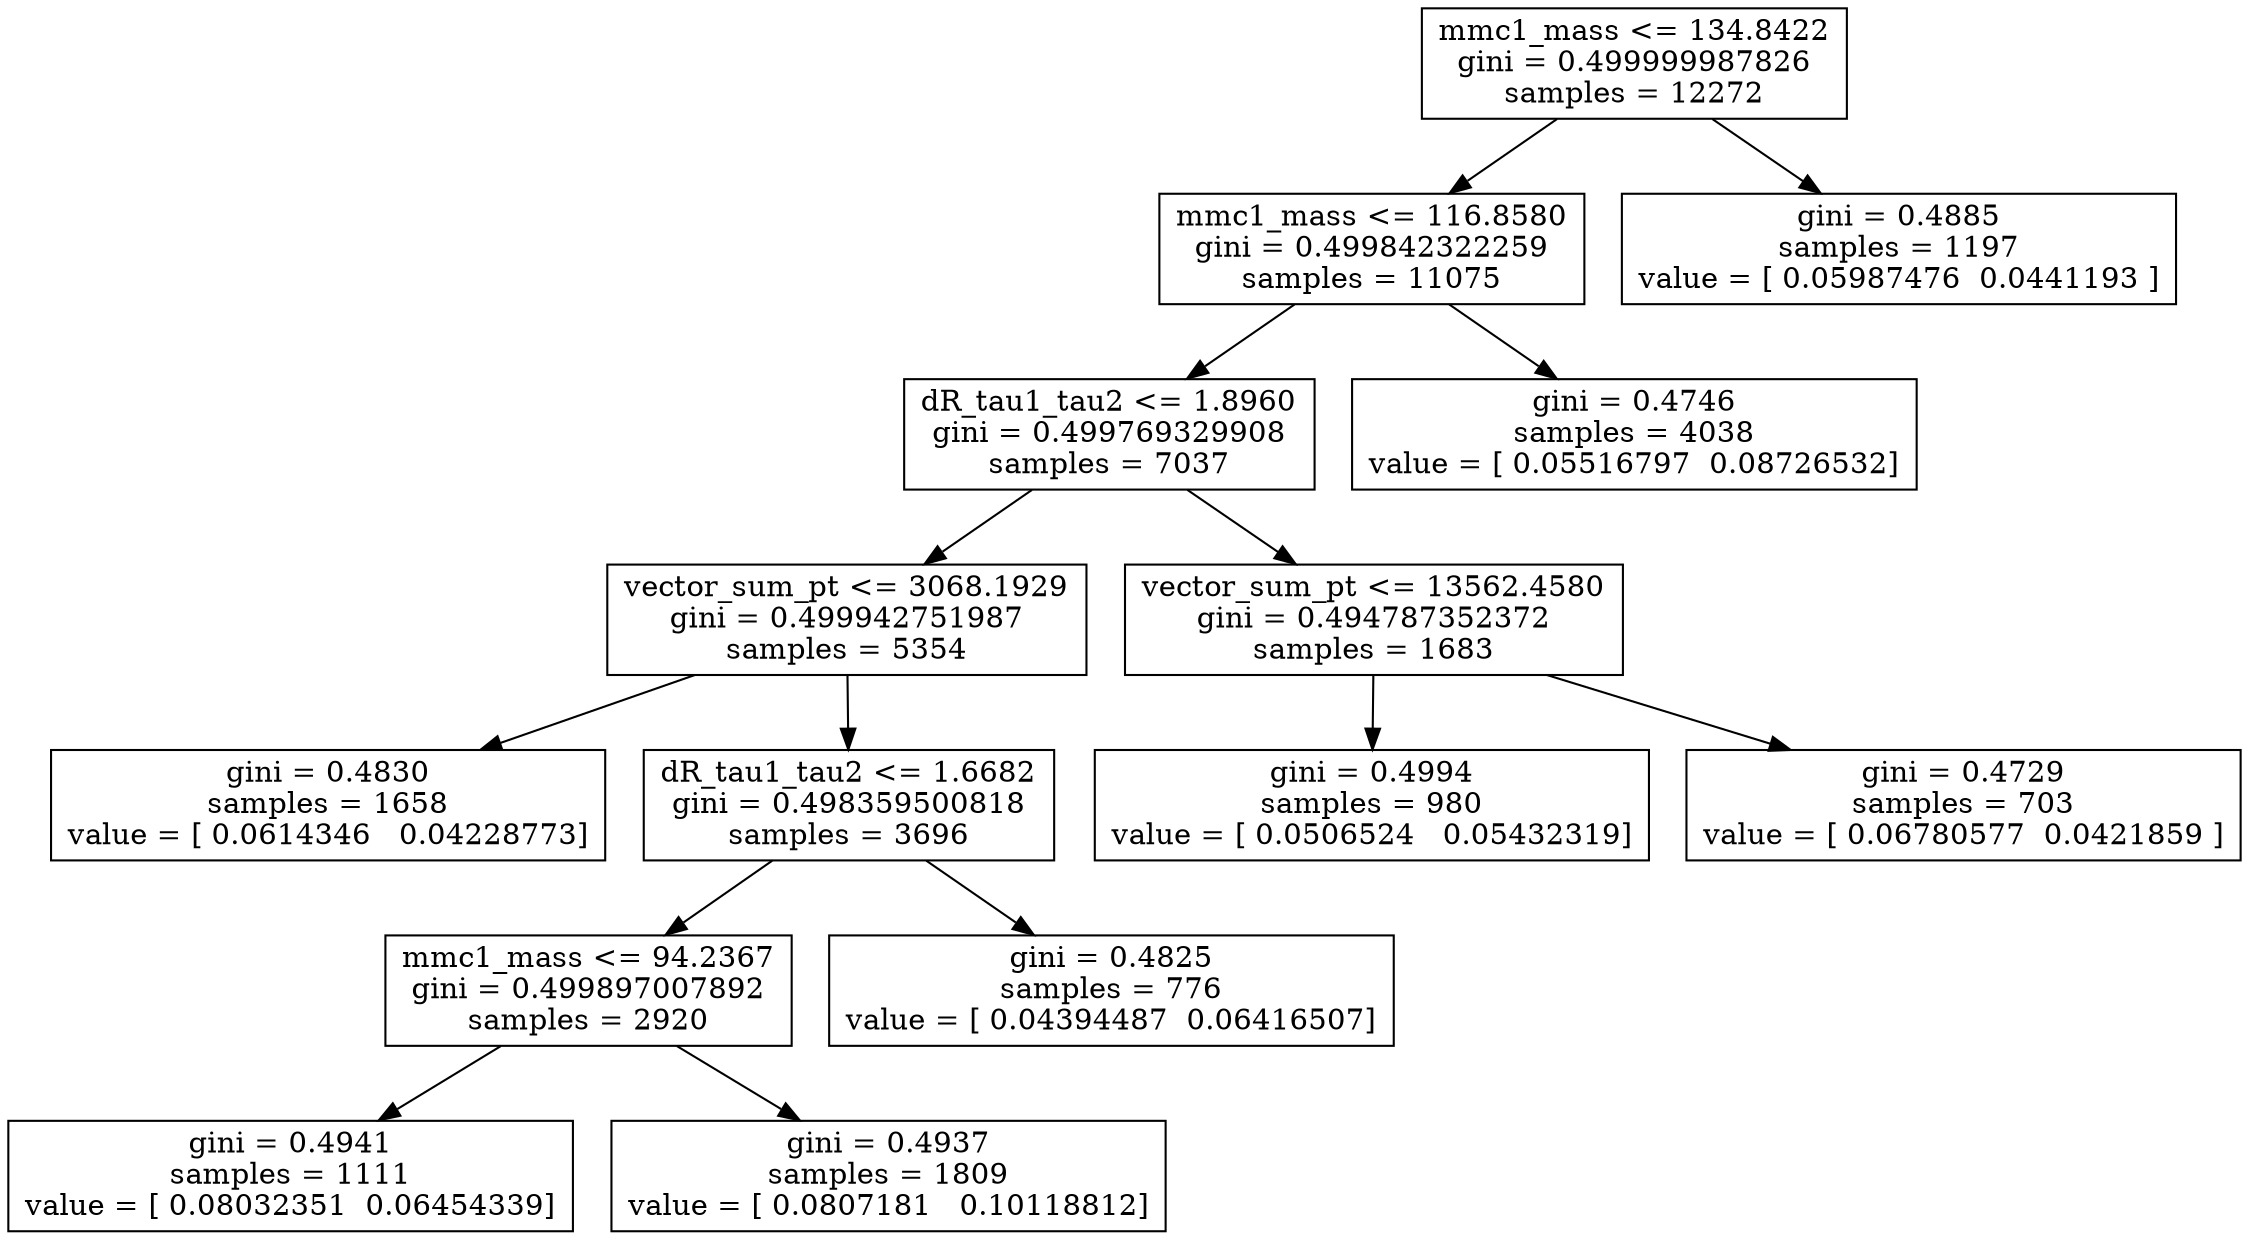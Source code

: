 digraph Tree {
0 [label="mmc1_mass <= 134.8422\ngini = 0.499999987826\nsamples = 12272", shape="box"] ;
1 [label="mmc1_mass <= 116.8580\ngini = 0.499842322259\nsamples = 11075", shape="box"] ;
0 -> 1 ;
2 [label="dR_tau1_tau2 <= 1.8960\ngini = 0.499769329908\nsamples = 7037", shape="box"] ;
1 -> 2 ;
3 [label="vector_sum_pt <= 3068.1929\ngini = 0.499942751987\nsamples = 5354", shape="box"] ;
2 -> 3 ;
4 [label="gini = 0.4830\nsamples = 1658\nvalue = [ 0.0614346   0.04228773]", shape="box"] ;
3 -> 4 ;
5 [label="dR_tau1_tau2 <= 1.6682\ngini = 0.498359500818\nsamples = 3696", shape="box"] ;
3 -> 5 ;
6 [label="mmc1_mass <= 94.2367\ngini = 0.499897007892\nsamples = 2920", shape="box"] ;
5 -> 6 ;
7 [label="gini = 0.4941\nsamples = 1111\nvalue = [ 0.08032351  0.06454339]", shape="box"] ;
6 -> 7 ;
8 [label="gini = 0.4937\nsamples = 1809\nvalue = [ 0.0807181   0.10118812]", shape="box"] ;
6 -> 8 ;
9 [label="gini = 0.4825\nsamples = 776\nvalue = [ 0.04394487  0.06416507]", shape="box"] ;
5 -> 9 ;
10 [label="vector_sum_pt <= 13562.4580\ngini = 0.494787352372\nsamples = 1683", shape="box"] ;
2 -> 10 ;
11 [label="gini = 0.4994\nsamples = 980\nvalue = [ 0.0506524   0.05432319]", shape="box"] ;
10 -> 11 ;
12 [label="gini = 0.4729\nsamples = 703\nvalue = [ 0.06780577  0.0421859 ]", shape="box"] ;
10 -> 12 ;
13 [label="gini = 0.4746\nsamples = 4038\nvalue = [ 0.05516797  0.08726532]", shape="box"] ;
1 -> 13 ;
14 [label="gini = 0.4885\nsamples = 1197\nvalue = [ 0.05987476  0.0441193 ]", shape="box"] ;
0 -> 14 ;
}